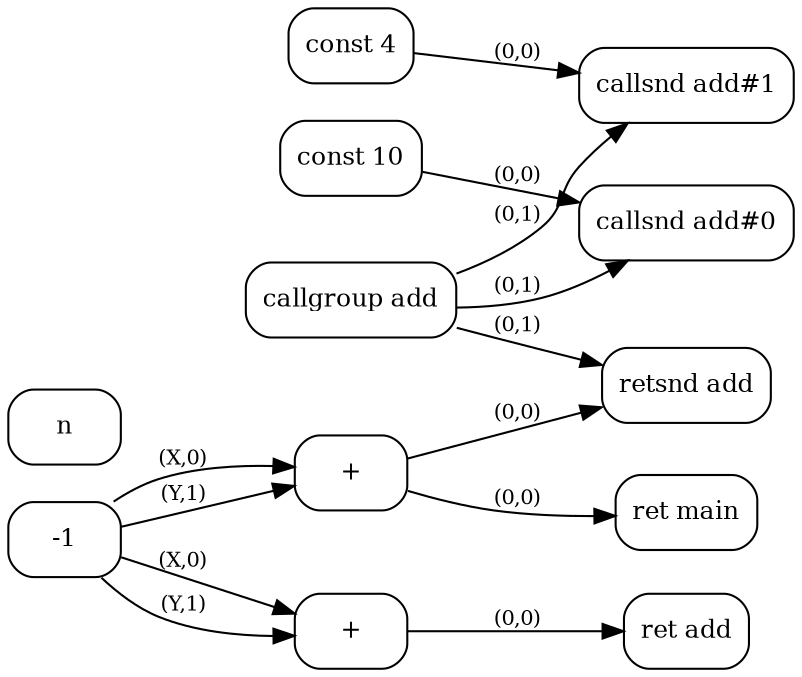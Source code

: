 digraph G {
  rankdir=LR;
  node [shape=box, style=rounded, fontsize=12];
  n0 [label="const 10"];
  n1 [label="const 4"];
  n2 [label="callgroup add"];
  n3 [label="callsnd add#0"];
  n4 [label="callsnd add#1"];
  n5 [label="retsnd add"];
  n6 [label="+"];
  n7 [label="ret main"];
  n8 [label="+"];
  n9 [label="ret add"];
  n0 -> n3 [label="(0,0)", fontsize=10];
  n2 -> n3 [label="(0,1)", fontsize=10];
  n1 -> n4 [label="(0,0)", fontsize=10];
  n2 -> n4 [label="(0,1)", fontsize=10];
  n6 -> n5 [label="(0,0)", fontsize=10];
  n2 -> n5 [label="(0,1)", fontsize=10];
  n-1 -> n6 [label="(X,0)", fontsize=10];
  n-1 -> n6 [label="(Y,1)", fontsize=10];
  n6 -> n7 [label="(0,0)", fontsize=10];
  n-1 -> n8 [label="(X,0)", fontsize=10];
  n-1 -> n8 [label="(Y,1)", fontsize=10];
  n8 -> n9 [label="(0,0)", fontsize=10];
}
